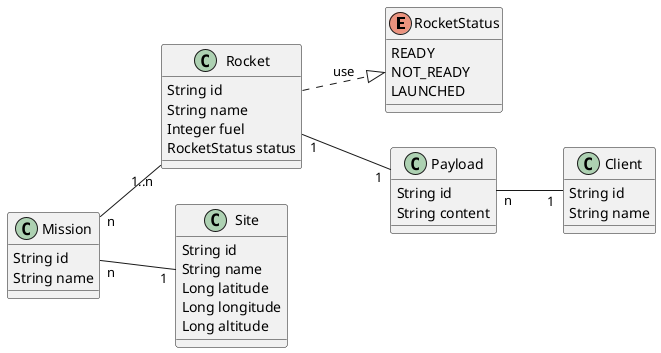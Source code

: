 @startuml
left to right direction

enum RocketStatus {
    READY
    NOT_READY
    LAUNCHED
}

class Rocket {
    String id
    String name
    Integer fuel
    RocketStatus status
}

class Payload {
    String id 
    String content
} 

class Mission {
    String id 
    String name
}

class Site {
    String id
    String name
    Long latitude
    Long longitude
    Long altitude
}

class Client {
    String id 
    String name 
}

Rocket ..|> RocketStatus : use
Rocket "1"--"1" Payload
Payload "n"--"1" Client
Mission "n"--"1" Site
Mission "n"--"1..n" Rocket

@enduml